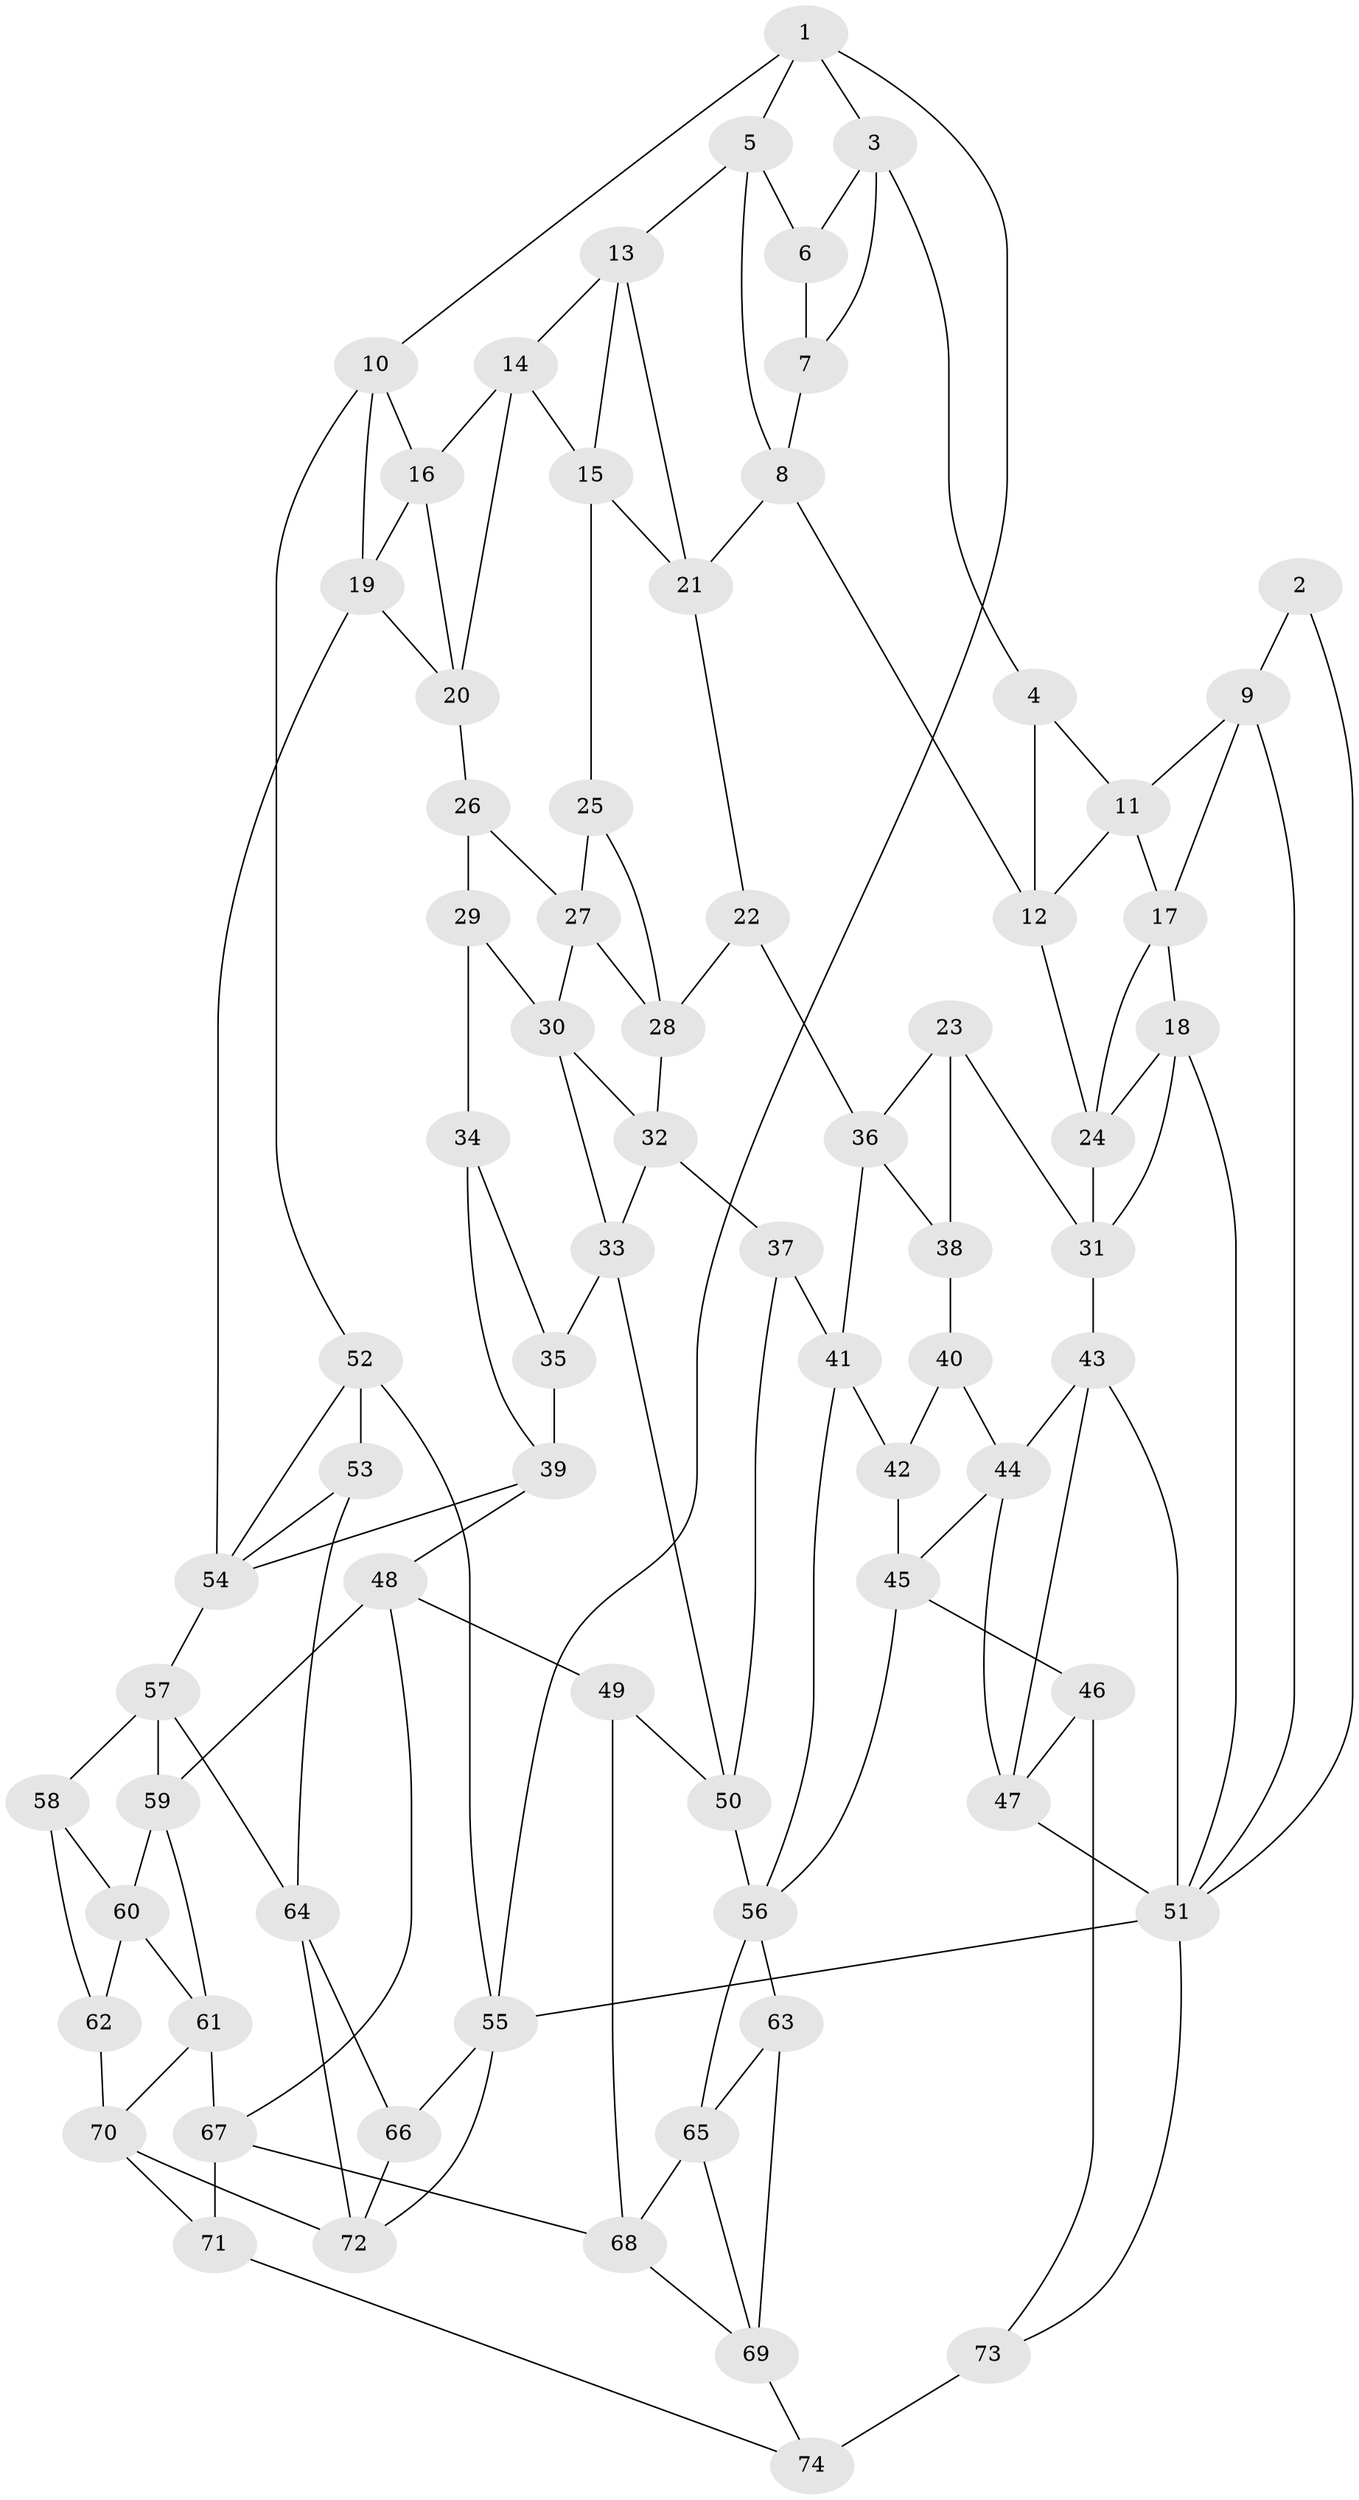 // original degree distribution, {3: 0.02702702702702703, 4: 0.2635135135135135, 6: 0.27702702702702703, 5: 0.43243243243243246}
// Generated by graph-tools (version 1.1) at 2025/27/03/09/25 03:27:03]
// undirected, 74 vertices, 138 edges
graph export_dot {
graph [start="1"]
  node [color=gray90,style=filled];
  1;
  2;
  3;
  4;
  5;
  6;
  7;
  8;
  9;
  10;
  11;
  12;
  13;
  14;
  15;
  16;
  17;
  18;
  19;
  20;
  21;
  22;
  23;
  24;
  25;
  26;
  27;
  28;
  29;
  30;
  31;
  32;
  33;
  34;
  35;
  36;
  37;
  38;
  39;
  40;
  41;
  42;
  43;
  44;
  45;
  46;
  47;
  48;
  49;
  50;
  51;
  52;
  53;
  54;
  55;
  56;
  57;
  58;
  59;
  60;
  61;
  62;
  63;
  64;
  65;
  66;
  67;
  68;
  69;
  70;
  71;
  72;
  73;
  74;
  1 -- 3 [weight=1.0];
  1 -- 5 [weight=1.0];
  1 -- 10 [weight=1.0];
  1 -- 55 [weight=1.0];
  2 -- 9 [weight=1.0];
  2 -- 51 [weight=1.0];
  3 -- 4 [weight=1.0];
  3 -- 6 [weight=1.0];
  3 -- 7 [weight=1.0];
  4 -- 11 [weight=1.0];
  4 -- 12 [weight=1.0];
  5 -- 6 [weight=1.0];
  5 -- 8 [weight=1.0];
  5 -- 13 [weight=1.0];
  6 -- 7 [weight=1.0];
  7 -- 8 [weight=1.0];
  8 -- 12 [weight=1.0];
  8 -- 21 [weight=1.0];
  9 -- 11 [weight=1.0];
  9 -- 17 [weight=1.0];
  9 -- 51 [weight=1.0];
  10 -- 16 [weight=1.0];
  10 -- 19 [weight=1.0];
  10 -- 52 [weight=1.0];
  11 -- 12 [weight=1.0];
  11 -- 17 [weight=1.0];
  12 -- 24 [weight=1.0];
  13 -- 14 [weight=1.0];
  13 -- 15 [weight=1.0];
  13 -- 21 [weight=1.0];
  14 -- 15 [weight=1.0];
  14 -- 16 [weight=1.0];
  14 -- 20 [weight=1.0];
  15 -- 21 [weight=1.0];
  15 -- 25 [weight=1.0];
  16 -- 19 [weight=1.0];
  16 -- 20 [weight=1.0];
  17 -- 18 [weight=1.0];
  17 -- 24 [weight=1.0];
  18 -- 24 [weight=1.0];
  18 -- 31 [weight=1.0];
  18 -- 51 [weight=1.0];
  19 -- 20 [weight=1.0];
  19 -- 54 [weight=1.0];
  20 -- 26 [weight=1.0];
  21 -- 22 [weight=1.0];
  22 -- 28 [weight=1.0];
  22 -- 36 [weight=1.0];
  23 -- 31 [weight=1.0];
  23 -- 36 [weight=1.0];
  23 -- 38 [weight=1.0];
  24 -- 31 [weight=1.0];
  25 -- 27 [weight=1.0];
  25 -- 28 [weight=1.0];
  26 -- 27 [weight=1.0];
  26 -- 29 [weight=1.0];
  27 -- 28 [weight=1.0];
  27 -- 30 [weight=1.0];
  28 -- 32 [weight=1.0];
  29 -- 30 [weight=1.0];
  29 -- 34 [weight=2.0];
  30 -- 32 [weight=1.0];
  30 -- 33 [weight=1.0];
  31 -- 43 [weight=1.0];
  32 -- 33 [weight=1.0];
  32 -- 37 [weight=1.0];
  33 -- 35 [weight=1.0];
  33 -- 50 [weight=1.0];
  34 -- 35 [weight=1.0];
  34 -- 39 [weight=1.0];
  35 -- 39 [weight=1.0];
  36 -- 38 [weight=1.0];
  36 -- 41 [weight=1.0];
  37 -- 41 [weight=1.0];
  37 -- 50 [weight=2.0];
  38 -- 40 [weight=2.0];
  39 -- 48 [weight=1.0];
  39 -- 54 [weight=1.0];
  40 -- 42 [weight=1.0];
  40 -- 44 [weight=1.0];
  41 -- 42 [weight=1.0];
  41 -- 56 [weight=1.0];
  42 -- 45 [weight=1.0];
  43 -- 44 [weight=1.0];
  43 -- 47 [weight=1.0];
  43 -- 51 [weight=1.0];
  44 -- 45 [weight=1.0];
  44 -- 47 [weight=1.0];
  45 -- 46 [weight=1.0];
  45 -- 56 [weight=1.0];
  46 -- 47 [weight=1.0];
  46 -- 73 [weight=1.0];
  47 -- 51 [weight=1.0];
  48 -- 49 [weight=1.0];
  48 -- 59 [weight=1.0];
  48 -- 67 [weight=1.0];
  49 -- 50 [weight=1.0];
  49 -- 68 [weight=1.0];
  50 -- 56 [weight=2.0];
  51 -- 55 [weight=2.0];
  51 -- 73 [weight=1.0];
  52 -- 53 [weight=1.0];
  52 -- 54 [weight=1.0];
  52 -- 55 [weight=2.0];
  53 -- 54 [weight=1.0];
  53 -- 64 [weight=1.0];
  54 -- 57 [weight=2.0];
  55 -- 66 [weight=2.0];
  55 -- 72 [weight=1.0];
  56 -- 63 [weight=1.0];
  56 -- 65 [weight=1.0];
  57 -- 58 [weight=2.0];
  57 -- 59 [weight=1.0];
  57 -- 64 [weight=1.0];
  58 -- 60 [weight=1.0];
  58 -- 62 [weight=1.0];
  59 -- 60 [weight=1.0];
  59 -- 61 [weight=1.0];
  60 -- 61 [weight=1.0];
  60 -- 62 [weight=1.0];
  61 -- 67 [weight=1.0];
  61 -- 70 [weight=1.0];
  62 -- 70 [weight=1.0];
  63 -- 65 [weight=1.0];
  63 -- 69 [weight=1.0];
  64 -- 66 [weight=1.0];
  64 -- 72 [weight=1.0];
  65 -- 68 [weight=1.0];
  65 -- 69 [weight=1.0];
  66 -- 72 [weight=1.0];
  67 -- 68 [weight=1.0];
  67 -- 71 [weight=1.0];
  68 -- 69 [weight=1.0];
  69 -- 74 [weight=1.0];
  70 -- 71 [weight=1.0];
  70 -- 72 [weight=1.0];
  71 -- 74 [weight=1.0];
  73 -- 74 [weight=2.0];
}
